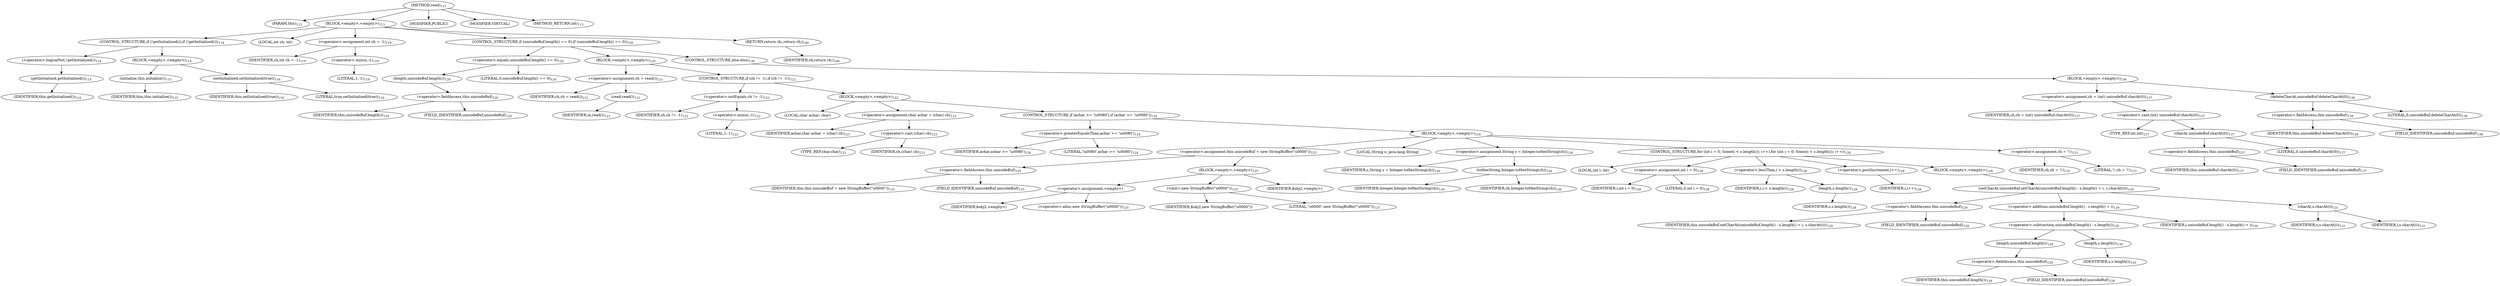 digraph "read" {  
"56" [label = <(METHOD,read)<SUB>113</SUB>> ]
"8" [label = <(PARAM,this)<SUB>113</SUB>> ]
"57" [label = <(BLOCK,&lt;empty&gt;,&lt;empty&gt;)<SUB>113</SUB>> ]
"58" [label = <(CONTROL_STRUCTURE,if (!getInitialized()),if (!getInitialized()))<SUB>114</SUB>> ]
"59" [label = <(&lt;operator&gt;.logicalNot,!getInitialized())<SUB>114</SUB>> ]
"60" [label = <(getInitialized,getInitialized())<SUB>114</SUB>> ]
"7" [label = <(IDENTIFIER,this,getInitialized())<SUB>114</SUB>> ]
"61" [label = <(BLOCK,&lt;empty&gt;,&lt;empty&gt;)<SUB>114</SUB>> ]
"62" [label = <(initialize,this.initialize())<SUB>115</SUB>> ]
"9" [label = <(IDENTIFIER,this,this.initialize())<SUB>115</SUB>> ]
"63" [label = <(setInitialized,setInitialized(true))<SUB>116</SUB>> ]
"10" [label = <(IDENTIFIER,this,setInitialized(true))<SUB>116</SUB>> ]
"64" [label = <(LITERAL,true,setInitialized(true))<SUB>116</SUB>> ]
"65" [label = <(LOCAL,int ch: int)> ]
"66" [label = <(&lt;operator&gt;.assignment,int ch = -1)<SUB>119</SUB>> ]
"67" [label = <(IDENTIFIER,ch,int ch = -1)<SUB>119</SUB>> ]
"68" [label = <(&lt;operator&gt;.minus,-1)<SUB>119</SUB>> ]
"69" [label = <(LITERAL,1,-1)<SUB>119</SUB>> ]
"70" [label = <(CONTROL_STRUCTURE,if (unicodeBuf.length() == 0),if (unicodeBuf.length() == 0))<SUB>120</SUB>> ]
"71" [label = <(&lt;operator&gt;.equals,unicodeBuf.length() == 0)<SUB>120</SUB>> ]
"72" [label = <(length,unicodeBuf.length())<SUB>120</SUB>> ]
"73" [label = <(&lt;operator&gt;.fieldAccess,this.unicodeBuf)<SUB>120</SUB>> ]
"74" [label = <(IDENTIFIER,this,unicodeBuf.length())<SUB>120</SUB>> ]
"75" [label = <(FIELD_IDENTIFIER,unicodeBuf,unicodeBuf)<SUB>120</SUB>> ]
"76" [label = <(LITERAL,0,unicodeBuf.length() == 0)<SUB>120</SUB>> ]
"77" [label = <(BLOCK,&lt;empty&gt;,&lt;empty&gt;)<SUB>120</SUB>> ]
"78" [label = <(&lt;operator&gt;.assignment,ch = read())<SUB>121</SUB>> ]
"79" [label = <(IDENTIFIER,ch,ch = read())<SUB>121</SUB>> ]
"80" [label = <(read,read())<SUB>121</SUB>> ]
"81" [label = <(IDENTIFIER,in,read())<SUB>121</SUB>> ]
"82" [label = <(CONTROL_STRUCTURE,if (ch != -1),if (ch != -1))<SUB>122</SUB>> ]
"83" [label = <(&lt;operator&gt;.notEquals,ch != -1)<SUB>122</SUB>> ]
"84" [label = <(IDENTIFIER,ch,ch != -1)<SUB>122</SUB>> ]
"85" [label = <(&lt;operator&gt;.minus,-1)<SUB>122</SUB>> ]
"86" [label = <(LITERAL,1,-1)<SUB>122</SUB>> ]
"87" [label = <(BLOCK,&lt;empty&gt;,&lt;empty&gt;)<SUB>122</SUB>> ]
"88" [label = <(LOCAL,char achar: char)> ]
"89" [label = <(&lt;operator&gt;.assignment,char achar = (char) ch)<SUB>123</SUB>> ]
"90" [label = <(IDENTIFIER,achar,char achar = (char) ch)<SUB>123</SUB>> ]
"91" [label = <(&lt;operator&gt;.cast,(char) ch)<SUB>123</SUB>> ]
"92" [label = <(TYPE_REF,char,char)<SUB>123</SUB>> ]
"93" [label = <(IDENTIFIER,ch,(char) ch)<SUB>123</SUB>> ]
"94" [label = <(CONTROL_STRUCTURE,if (achar &gt;= '\u0080'),if (achar &gt;= '\u0080'))<SUB>124</SUB>> ]
"95" [label = <(&lt;operator&gt;.greaterEqualsThan,achar &gt;= '\u0080')<SUB>124</SUB>> ]
"96" [label = <(IDENTIFIER,achar,achar &gt;= '\u0080')<SUB>124</SUB>> ]
"97" [label = <(LITERAL,'\u0080',achar &gt;= '\u0080')<SUB>124</SUB>> ]
"98" [label = <(BLOCK,&lt;empty&gt;,&lt;empty&gt;)<SUB>124</SUB>> ]
"99" [label = <(&lt;operator&gt;.assignment,this.unicodeBuf = new StringBuffer(&quot;u0000&quot;))<SUB>125</SUB>> ]
"100" [label = <(&lt;operator&gt;.fieldAccess,this.unicodeBuf)<SUB>125</SUB>> ]
"101" [label = <(IDENTIFIER,this,this.unicodeBuf = new StringBuffer(&quot;u0000&quot;))<SUB>125</SUB>> ]
"102" [label = <(FIELD_IDENTIFIER,unicodeBuf,unicodeBuf)<SUB>125</SUB>> ]
"103" [label = <(BLOCK,&lt;empty&gt;,&lt;empty&gt;)<SUB>125</SUB>> ]
"104" [label = <(&lt;operator&gt;.assignment,&lt;empty&gt;)> ]
"105" [label = <(IDENTIFIER,$obj2,&lt;empty&gt;)> ]
"106" [label = <(&lt;operator&gt;.alloc,new StringBuffer(&quot;u0000&quot;))<SUB>125</SUB>> ]
"107" [label = <(&lt;init&gt;,new StringBuffer(&quot;u0000&quot;))<SUB>125</SUB>> ]
"108" [label = <(IDENTIFIER,$obj2,new StringBuffer(&quot;u0000&quot;))> ]
"109" [label = <(LITERAL,&quot;u0000&quot;,new StringBuffer(&quot;u0000&quot;))<SUB>125</SUB>> ]
"110" [label = <(IDENTIFIER,$obj2,&lt;empty&gt;)> ]
"111" [label = <(LOCAL,String s: java.lang.String)> ]
"112" [label = <(&lt;operator&gt;.assignment,String s = Integer.toHexString(ch))<SUB>126</SUB>> ]
"113" [label = <(IDENTIFIER,s,String s = Integer.toHexString(ch))<SUB>126</SUB>> ]
"114" [label = <(toHexString,Integer.toHexString(ch))<SUB>126</SUB>> ]
"115" [label = <(IDENTIFIER,Integer,Integer.toHexString(ch))<SUB>126</SUB>> ]
"116" [label = <(IDENTIFIER,ch,Integer.toHexString(ch))<SUB>126</SUB>> ]
"117" [label = <(CONTROL_STRUCTURE,for (int i = 0; Some(i &lt; s.length()); i++),for (int i = 0; Some(i &lt; s.length()); i++))<SUB>128</SUB>> ]
"118" [label = <(LOCAL,int i: int)> ]
"119" [label = <(&lt;operator&gt;.assignment,int i = 0)<SUB>128</SUB>> ]
"120" [label = <(IDENTIFIER,i,int i = 0)<SUB>128</SUB>> ]
"121" [label = <(LITERAL,0,int i = 0)<SUB>128</SUB>> ]
"122" [label = <(&lt;operator&gt;.lessThan,i &lt; s.length())<SUB>128</SUB>> ]
"123" [label = <(IDENTIFIER,i,i &lt; s.length())<SUB>128</SUB>> ]
"124" [label = <(length,s.length())<SUB>128</SUB>> ]
"125" [label = <(IDENTIFIER,s,s.length())<SUB>128</SUB>> ]
"126" [label = <(&lt;operator&gt;.postIncrement,i++)<SUB>128</SUB>> ]
"127" [label = <(IDENTIFIER,i,i++)<SUB>128</SUB>> ]
"128" [label = <(BLOCK,&lt;empty&gt;,&lt;empty&gt;)<SUB>128</SUB>> ]
"129" [label = <(setCharAt,unicodeBuf.setCharAt(unicodeBuf.length() - s.length() + i, s.charAt(i)))<SUB>129</SUB>> ]
"130" [label = <(&lt;operator&gt;.fieldAccess,this.unicodeBuf)<SUB>129</SUB>> ]
"131" [label = <(IDENTIFIER,this,unicodeBuf.setCharAt(unicodeBuf.length() - s.length() + i, s.charAt(i)))<SUB>129</SUB>> ]
"132" [label = <(FIELD_IDENTIFIER,unicodeBuf,unicodeBuf)<SUB>129</SUB>> ]
"133" [label = <(&lt;operator&gt;.addition,unicodeBuf.length() - s.length() + i)<SUB>129</SUB>> ]
"134" [label = <(&lt;operator&gt;.subtraction,unicodeBuf.length() - s.length())<SUB>129</SUB>> ]
"135" [label = <(length,unicodeBuf.length())<SUB>129</SUB>> ]
"136" [label = <(&lt;operator&gt;.fieldAccess,this.unicodeBuf)<SUB>129</SUB>> ]
"137" [label = <(IDENTIFIER,this,unicodeBuf.length())<SUB>129</SUB>> ]
"138" [label = <(FIELD_IDENTIFIER,unicodeBuf,unicodeBuf)<SUB>129</SUB>> ]
"139" [label = <(length,s.length())<SUB>130</SUB>> ]
"140" [label = <(IDENTIFIER,s,s.length())<SUB>130</SUB>> ]
"141" [label = <(IDENTIFIER,i,unicodeBuf.length() - s.length() + i)<SUB>130</SUB>> ]
"142" [label = <(charAt,s.charAt(i))<SUB>131</SUB>> ]
"143" [label = <(IDENTIFIER,s,s.charAt(i))<SUB>131</SUB>> ]
"144" [label = <(IDENTIFIER,i,s.charAt(i))<SUB>131</SUB>> ]
"145" [label = <(&lt;operator&gt;.assignment,ch = '\\')<SUB>133</SUB>> ]
"146" [label = <(IDENTIFIER,ch,ch = '\\')<SUB>133</SUB>> ]
"147" [label = <(LITERAL,'\\',ch = '\\')<SUB>133</SUB>> ]
"148" [label = <(CONTROL_STRUCTURE,else,else)<SUB>136</SUB>> ]
"149" [label = <(BLOCK,&lt;empty&gt;,&lt;empty&gt;)<SUB>136</SUB>> ]
"150" [label = <(&lt;operator&gt;.assignment,ch = (int) unicodeBuf.charAt(0))<SUB>137</SUB>> ]
"151" [label = <(IDENTIFIER,ch,ch = (int) unicodeBuf.charAt(0))<SUB>137</SUB>> ]
"152" [label = <(&lt;operator&gt;.cast,(int) unicodeBuf.charAt(0))<SUB>137</SUB>> ]
"153" [label = <(TYPE_REF,int,int)<SUB>137</SUB>> ]
"154" [label = <(charAt,unicodeBuf.charAt(0))<SUB>137</SUB>> ]
"155" [label = <(&lt;operator&gt;.fieldAccess,this.unicodeBuf)<SUB>137</SUB>> ]
"156" [label = <(IDENTIFIER,this,unicodeBuf.charAt(0))<SUB>137</SUB>> ]
"157" [label = <(FIELD_IDENTIFIER,unicodeBuf,unicodeBuf)<SUB>137</SUB>> ]
"158" [label = <(LITERAL,0,unicodeBuf.charAt(0))<SUB>137</SUB>> ]
"159" [label = <(deleteCharAt,unicodeBuf.deleteCharAt(0))<SUB>138</SUB>> ]
"160" [label = <(&lt;operator&gt;.fieldAccess,this.unicodeBuf)<SUB>138</SUB>> ]
"161" [label = <(IDENTIFIER,this,unicodeBuf.deleteCharAt(0))<SUB>138</SUB>> ]
"162" [label = <(FIELD_IDENTIFIER,unicodeBuf,unicodeBuf)<SUB>138</SUB>> ]
"163" [label = <(LITERAL,0,unicodeBuf.deleteCharAt(0))<SUB>138</SUB>> ]
"164" [label = <(RETURN,return ch;,return ch;)<SUB>140</SUB>> ]
"165" [label = <(IDENTIFIER,ch,return ch;)<SUB>140</SUB>> ]
"166" [label = <(MODIFIER,PUBLIC)> ]
"167" [label = <(MODIFIER,VIRTUAL)> ]
"168" [label = <(METHOD_RETURN,int)<SUB>113</SUB>> ]
  "56" -> "8" 
  "56" -> "57" 
  "56" -> "166" 
  "56" -> "167" 
  "56" -> "168" 
  "57" -> "58" 
  "57" -> "65" 
  "57" -> "66" 
  "57" -> "70" 
  "57" -> "164" 
  "58" -> "59" 
  "58" -> "61" 
  "59" -> "60" 
  "60" -> "7" 
  "61" -> "62" 
  "61" -> "63" 
  "62" -> "9" 
  "63" -> "10" 
  "63" -> "64" 
  "66" -> "67" 
  "66" -> "68" 
  "68" -> "69" 
  "70" -> "71" 
  "70" -> "77" 
  "70" -> "148" 
  "71" -> "72" 
  "71" -> "76" 
  "72" -> "73" 
  "73" -> "74" 
  "73" -> "75" 
  "77" -> "78" 
  "77" -> "82" 
  "78" -> "79" 
  "78" -> "80" 
  "80" -> "81" 
  "82" -> "83" 
  "82" -> "87" 
  "83" -> "84" 
  "83" -> "85" 
  "85" -> "86" 
  "87" -> "88" 
  "87" -> "89" 
  "87" -> "94" 
  "89" -> "90" 
  "89" -> "91" 
  "91" -> "92" 
  "91" -> "93" 
  "94" -> "95" 
  "94" -> "98" 
  "95" -> "96" 
  "95" -> "97" 
  "98" -> "99" 
  "98" -> "111" 
  "98" -> "112" 
  "98" -> "117" 
  "98" -> "145" 
  "99" -> "100" 
  "99" -> "103" 
  "100" -> "101" 
  "100" -> "102" 
  "103" -> "104" 
  "103" -> "107" 
  "103" -> "110" 
  "104" -> "105" 
  "104" -> "106" 
  "107" -> "108" 
  "107" -> "109" 
  "112" -> "113" 
  "112" -> "114" 
  "114" -> "115" 
  "114" -> "116" 
  "117" -> "118" 
  "117" -> "119" 
  "117" -> "122" 
  "117" -> "126" 
  "117" -> "128" 
  "119" -> "120" 
  "119" -> "121" 
  "122" -> "123" 
  "122" -> "124" 
  "124" -> "125" 
  "126" -> "127" 
  "128" -> "129" 
  "129" -> "130" 
  "129" -> "133" 
  "129" -> "142" 
  "130" -> "131" 
  "130" -> "132" 
  "133" -> "134" 
  "133" -> "141" 
  "134" -> "135" 
  "134" -> "139" 
  "135" -> "136" 
  "136" -> "137" 
  "136" -> "138" 
  "139" -> "140" 
  "142" -> "143" 
  "142" -> "144" 
  "145" -> "146" 
  "145" -> "147" 
  "148" -> "149" 
  "149" -> "150" 
  "149" -> "159" 
  "150" -> "151" 
  "150" -> "152" 
  "152" -> "153" 
  "152" -> "154" 
  "154" -> "155" 
  "154" -> "158" 
  "155" -> "156" 
  "155" -> "157" 
  "159" -> "160" 
  "159" -> "163" 
  "160" -> "161" 
  "160" -> "162" 
  "164" -> "165" 
}
